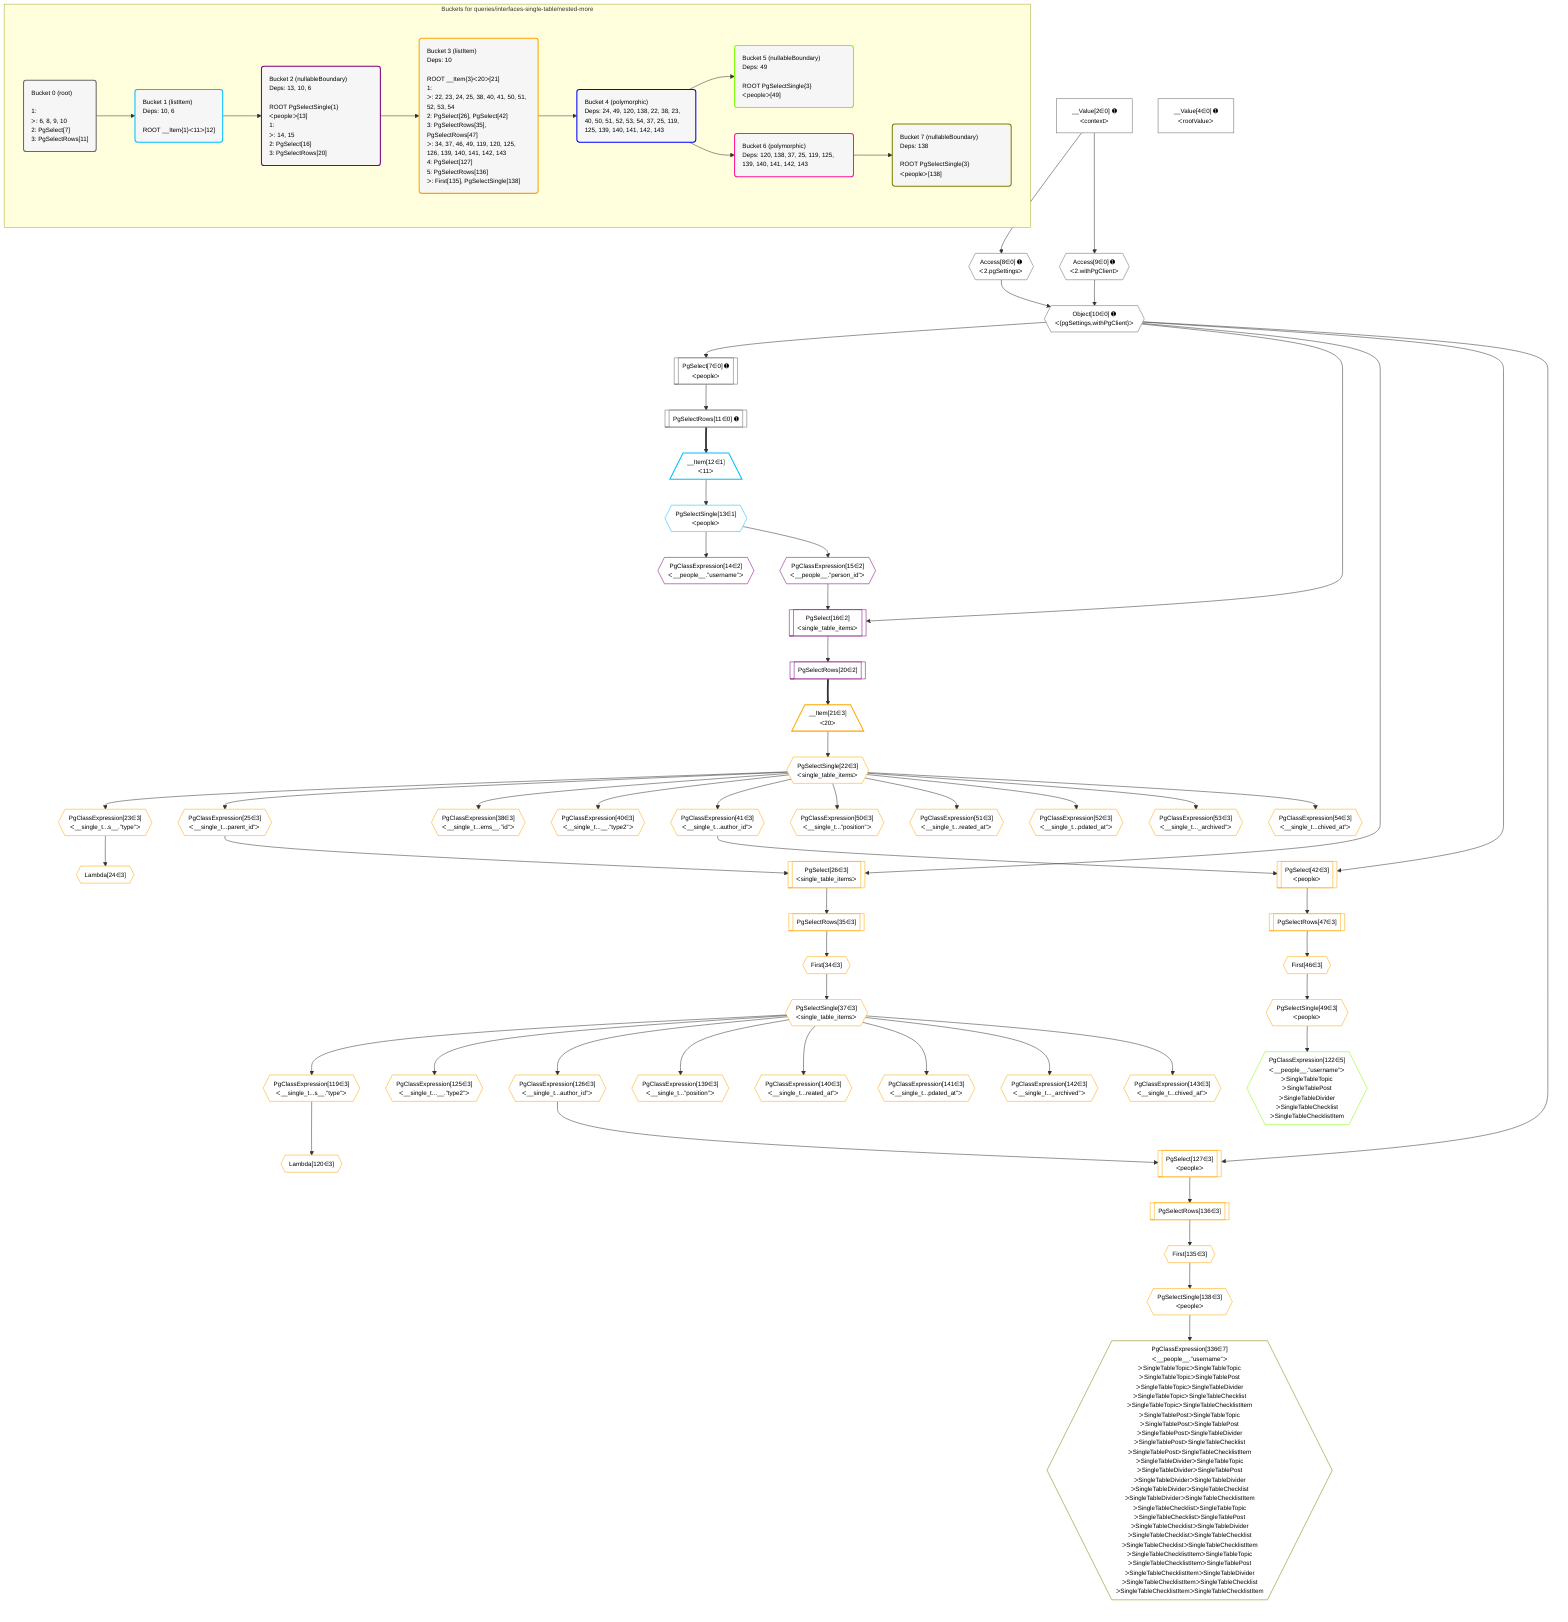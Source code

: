 %%{init: {'themeVariables': { 'fontSize': '12px'}}}%%
graph TD
    classDef path fill:#eee,stroke:#000,color:#000
    classDef plan fill:#fff,stroke-width:1px,color:#000
    classDef itemplan fill:#fff,stroke-width:2px,color:#000
    classDef unbatchedplan fill:#dff,stroke-width:1px,color:#000
    classDef sideeffectplan fill:#fcc,stroke-width:2px,color:#000
    classDef bucket fill:#f6f6f6,color:#000,stroke-width:2px,text-align:left

    subgraph "Buckets for queries/interfaces-single-table/nested-more"
    Bucket0("Bucket 0 (root)<br /><br />1: <br />ᐳ: 6, 8, 9, 10<br />2: PgSelect[7]<br />3: PgSelectRows[11]"):::bucket
    Bucket1("Bucket 1 (listItem)<br />Deps: 10, 6<br /><br />ROOT __Item{1}ᐸ11ᐳ[12]"):::bucket
    Bucket2("Bucket 2 (nullableBoundary)<br />Deps: 13, 10, 6<br /><br />ROOT PgSelectSingle{1}ᐸpeopleᐳ[13]<br />1: <br />ᐳ: 14, 15<br />2: PgSelect[16]<br />3: PgSelectRows[20]"):::bucket
    Bucket3("Bucket 3 (listItem)<br />Deps: 10<br /><br />ROOT __Item{3}ᐸ20ᐳ[21]<br />1: <br />ᐳ: 22, 23, 24, 25, 38, 40, 41, 50, 51, 52, 53, 54<br />2: PgSelect[26], PgSelect[42]<br />3: PgSelectRows[35], PgSelectRows[47]<br />ᐳ: 34, 37, 46, 49, 119, 120, 125, 126, 139, 140, 141, 142, 143<br />4: PgSelect[127]<br />5: PgSelectRows[136]<br />ᐳ: First[135], PgSelectSingle[138]"):::bucket
    Bucket4("Bucket 4 (polymorphic)<br />Deps: 24, 49, 120, 138, 22, 38, 23, 40, 50, 51, 52, 53, 54, 37, 25, 119, 125, 139, 140, 141, 142, 143"):::bucket
    Bucket5("Bucket 5 (nullableBoundary)<br />Deps: 49<br /><br />ROOT PgSelectSingle{3}ᐸpeopleᐳ[49]"):::bucket
    Bucket6("Bucket 6 (polymorphic)<br />Deps: 120, 138, 37, 25, 119, 125, 139, 140, 141, 142, 143"):::bucket
    Bucket7("Bucket 7 (nullableBoundary)<br />Deps: 138<br /><br />ROOT PgSelectSingle{3}ᐸpeopleᐳ[138]"):::bucket
    end
    Bucket0 --> Bucket1
    Bucket1 --> Bucket2
    Bucket2 --> Bucket3
    Bucket3 --> Bucket4
    Bucket4 --> Bucket5 & Bucket6
    Bucket6 --> Bucket7

    %% plan dependencies
    PgSelect7[["PgSelect[7∈0] ➊<br />ᐸpeopleᐳ"]]:::plan
    Object10{{"Object[10∈0] ➊<br />ᐸ{pgSettings,withPgClient}ᐳ"}}:::plan
    Object10 --> PgSelect7
    Access8{{"Access[8∈0] ➊<br />ᐸ2.pgSettingsᐳ"}}:::plan
    Access9{{"Access[9∈0] ➊<br />ᐸ2.withPgClientᐳ"}}:::plan
    Access8 & Access9 --> Object10
    __Value2["__Value[2∈0] ➊<br />ᐸcontextᐳ"]:::plan
    __Value2 --> Access8
    __Value2 --> Access9
    PgSelectRows11[["PgSelectRows[11∈0] ➊"]]:::plan
    PgSelect7 --> PgSelectRows11
    __Value4["__Value[4∈0] ➊<br />ᐸrootValueᐳ"]:::plan
    __Item12[/"__Item[12∈1]<br />ᐸ11ᐳ"\]:::itemplan
    PgSelectRows11 ==> __Item12
    PgSelectSingle13{{"PgSelectSingle[13∈1]<br />ᐸpeopleᐳ"}}:::plan
    __Item12 --> PgSelectSingle13
    PgSelect16[["PgSelect[16∈2]<br />ᐸsingle_table_itemsᐳ"]]:::plan
    PgClassExpression15{{"PgClassExpression[15∈2]<br />ᐸ__people__.”person_id”ᐳ"}}:::plan
    Object10 & PgClassExpression15 --> PgSelect16
    PgClassExpression14{{"PgClassExpression[14∈2]<br />ᐸ__people__.”username”ᐳ"}}:::plan
    PgSelectSingle13 --> PgClassExpression14
    PgSelectSingle13 --> PgClassExpression15
    PgSelectRows20[["PgSelectRows[20∈2]"]]:::plan
    PgSelect16 --> PgSelectRows20
    PgSelect26[["PgSelect[26∈3]<br />ᐸsingle_table_itemsᐳ"]]:::plan
    PgClassExpression25{{"PgClassExpression[25∈3]<br />ᐸ__single_t...parent_id”ᐳ"}}:::plan
    Object10 & PgClassExpression25 --> PgSelect26
    PgSelect42[["PgSelect[42∈3]<br />ᐸpeopleᐳ"]]:::plan
    PgClassExpression41{{"PgClassExpression[41∈3]<br />ᐸ__single_t...author_id”ᐳ"}}:::plan
    Object10 & PgClassExpression41 --> PgSelect42
    PgSelect127[["PgSelect[127∈3]<br />ᐸpeopleᐳ"]]:::plan
    PgClassExpression126{{"PgClassExpression[126∈3]<br />ᐸ__single_t...author_id”ᐳ"}}:::plan
    Object10 & PgClassExpression126 --> PgSelect127
    __Item21[/"__Item[21∈3]<br />ᐸ20ᐳ"\]:::itemplan
    PgSelectRows20 ==> __Item21
    PgSelectSingle22{{"PgSelectSingle[22∈3]<br />ᐸsingle_table_itemsᐳ"}}:::plan
    __Item21 --> PgSelectSingle22
    PgClassExpression23{{"PgClassExpression[23∈3]<br />ᐸ__single_t...s__.”type”ᐳ"}}:::plan
    PgSelectSingle22 --> PgClassExpression23
    Lambda24{{"Lambda[24∈3]"}}:::plan
    PgClassExpression23 --> Lambda24
    PgSelectSingle22 --> PgClassExpression25
    First34{{"First[34∈3]"}}:::plan
    PgSelectRows35[["PgSelectRows[35∈3]"]]:::plan
    PgSelectRows35 --> First34
    PgSelect26 --> PgSelectRows35
    PgSelectSingle37{{"PgSelectSingle[37∈3]<br />ᐸsingle_table_itemsᐳ"}}:::plan
    First34 --> PgSelectSingle37
    PgClassExpression38{{"PgClassExpression[38∈3]<br />ᐸ__single_t...ems__.”id”ᐳ"}}:::plan
    PgSelectSingle22 --> PgClassExpression38
    PgClassExpression40{{"PgClassExpression[40∈3]<br />ᐸ__single_t...__.”type2”ᐳ"}}:::plan
    PgSelectSingle22 --> PgClassExpression40
    PgSelectSingle22 --> PgClassExpression41
    First46{{"First[46∈3]"}}:::plan
    PgSelectRows47[["PgSelectRows[47∈3]"]]:::plan
    PgSelectRows47 --> First46
    PgSelect42 --> PgSelectRows47
    PgSelectSingle49{{"PgSelectSingle[49∈3]<br />ᐸpeopleᐳ"}}:::plan
    First46 --> PgSelectSingle49
    PgClassExpression50{{"PgClassExpression[50∈3]<br />ᐸ__single_t...”position”ᐳ"}}:::plan
    PgSelectSingle22 --> PgClassExpression50
    PgClassExpression51{{"PgClassExpression[51∈3]<br />ᐸ__single_t...reated_at”ᐳ"}}:::plan
    PgSelectSingle22 --> PgClassExpression51
    PgClassExpression52{{"PgClassExpression[52∈3]<br />ᐸ__single_t...pdated_at”ᐳ"}}:::plan
    PgSelectSingle22 --> PgClassExpression52
    PgClassExpression53{{"PgClassExpression[53∈3]<br />ᐸ__single_t..._archived”ᐳ"}}:::plan
    PgSelectSingle22 --> PgClassExpression53
    PgClassExpression54{{"PgClassExpression[54∈3]<br />ᐸ__single_t...chived_at”ᐳ"}}:::plan
    PgSelectSingle22 --> PgClassExpression54
    PgClassExpression119{{"PgClassExpression[119∈3]<br />ᐸ__single_t...s__.”type”ᐳ"}}:::plan
    PgSelectSingle37 --> PgClassExpression119
    Lambda120{{"Lambda[120∈3]"}}:::plan
    PgClassExpression119 --> Lambda120
    PgClassExpression125{{"PgClassExpression[125∈3]<br />ᐸ__single_t...__.”type2”ᐳ"}}:::plan
    PgSelectSingle37 --> PgClassExpression125
    PgSelectSingle37 --> PgClassExpression126
    First135{{"First[135∈3]"}}:::plan
    PgSelectRows136[["PgSelectRows[136∈3]"]]:::plan
    PgSelectRows136 --> First135
    PgSelect127 --> PgSelectRows136
    PgSelectSingle138{{"PgSelectSingle[138∈3]<br />ᐸpeopleᐳ"}}:::plan
    First135 --> PgSelectSingle138
    PgClassExpression139{{"PgClassExpression[139∈3]<br />ᐸ__single_t...”position”ᐳ"}}:::plan
    PgSelectSingle37 --> PgClassExpression139
    PgClassExpression140{{"PgClassExpression[140∈3]<br />ᐸ__single_t...reated_at”ᐳ"}}:::plan
    PgSelectSingle37 --> PgClassExpression140
    PgClassExpression141{{"PgClassExpression[141∈3]<br />ᐸ__single_t...pdated_at”ᐳ"}}:::plan
    PgSelectSingle37 --> PgClassExpression141
    PgClassExpression142{{"PgClassExpression[142∈3]<br />ᐸ__single_t..._archived”ᐳ"}}:::plan
    PgSelectSingle37 --> PgClassExpression142
    PgClassExpression143{{"PgClassExpression[143∈3]<br />ᐸ__single_t...chived_at”ᐳ"}}:::plan
    PgSelectSingle37 --> PgClassExpression143
    PgClassExpression122{{"PgClassExpression[122∈5]<br />ᐸ__people__.”username”ᐳ<br />ᐳSingleTableTopic<br />ᐳSingleTablePost<br />ᐳSingleTableDivider<br />ᐳSingleTableChecklist<br />ᐳSingleTableChecklistItem"}}:::plan
    PgSelectSingle49 --> PgClassExpression122
    PgClassExpression336{{"PgClassExpression[336∈7]<br />ᐸ__people__.”username”ᐳ<br />ᐳSingleTableTopicᐳSingleTableTopic<br />ᐳSingleTableTopicᐳSingleTablePost<br />ᐳSingleTableTopicᐳSingleTableDivider<br />ᐳSingleTableTopicᐳSingleTableChecklist<br />ᐳSingleTableTopicᐳSingleTableChecklistItem<br />ᐳSingleTablePostᐳSingleTableTopic<br />ᐳSingleTablePostᐳSingleTablePost<br />ᐳSingleTablePostᐳSingleTableDivider<br />ᐳSingleTablePostᐳSingleTableChecklist<br />ᐳSingleTablePostᐳSingleTableChecklistItem<br />ᐳSingleTableDividerᐳSingleTableTopic<br />ᐳSingleTableDividerᐳSingleTablePost<br />ᐳSingleTableDividerᐳSingleTableDivider<br />ᐳSingleTableDividerᐳSingleTableChecklist<br />ᐳSingleTableDividerᐳSingleTableChecklistItem<br />ᐳSingleTableChecklistᐳSingleTableTopic<br />ᐳSingleTableChecklistᐳSingleTablePost<br />ᐳSingleTableChecklistᐳSingleTableDivider<br />ᐳSingleTableChecklistᐳSingleTableChecklist<br />ᐳSingleTableChecklistᐳSingleTableChecklistItem<br />ᐳSingleTableChecklistItemᐳSingleTableTopic<br />ᐳSingleTableChecklistItemᐳSingleTablePost<br />ᐳSingleTableChecklistItemᐳSingleTableDivider<br />ᐳSingleTableChecklistItemᐳSingleTableChecklist<br />ᐳSingleTableChecklistItemᐳSingleTableChecklistItem"}}:::plan
    PgSelectSingle138 --> PgClassExpression336

    %% define steps
    classDef bucket0 stroke:#696969
    class Bucket0,__Value2,__Value4,PgSelect7,Access8,Access9,Object10,PgSelectRows11 bucket0
    classDef bucket1 stroke:#00bfff
    class Bucket1,__Item12,PgSelectSingle13 bucket1
    classDef bucket2 stroke:#7f007f
    class Bucket2,PgClassExpression14,PgClassExpression15,PgSelect16,PgSelectRows20 bucket2
    classDef bucket3 stroke:#ffa500
    class Bucket3,__Item21,PgSelectSingle22,PgClassExpression23,Lambda24,PgClassExpression25,PgSelect26,First34,PgSelectRows35,PgSelectSingle37,PgClassExpression38,PgClassExpression40,PgClassExpression41,PgSelect42,First46,PgSelectRows47,PgSelectSingle49,PgClassExpression50,PgClassExpression51,PgClassExpression52,PgClassExpression53,PgClassExpression54,PgClassExpression119,Lambda120,PgClassExpression125,PgClassExpression126,PgSelect127,First135,PgSelectRows136,PgSelectSingle138,PgClassExpression139,PgClassExpression140,PgClassExpression141,PgClassExpression142,PgClassExpression143 bucket3
    classDef bucket4 stroke:#0000ff
    class Bucket4 bucket4
    classDef bucket5 stroke:#7fff00
    class Bucket5,PgClassExpression122 bucket5
    classDef bucket6 stroke:#ff1493
    class Bucket6 bucket6
    classDef bucket7 stroke:#808000
    class Bucket7,PgClassExpression336 bucket7